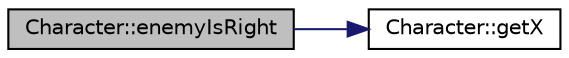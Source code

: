 digraph "Character::enemyIsRight"
{
  edge [fontname="Helvetica",fontsize="10",labelfontname="Helvetica",labelfontsize="10"];
  node [fontname="Helvetica",fontsize="10",shape=record];
  rankdir="LR";
  Node1 [label="Character::enemyIsRight",height=0.2,width=0.4,color="black", fillcolor="grey75", style="filled", fontcolor="black"];
  Node1 -> Node2 [color="midnightblue",fontsize="10",style="solid"];
  Node2 [label="Character::getX",height=0.2,width=0.4,color="black", fillcolor="white", style="filled",URL="$class_character.html#a4b4280b04c7b8839ffb46bb3be4cb490",tooltip="Gibt den aktuellen X-Wert zurück den der Charakter hat. "];
}
